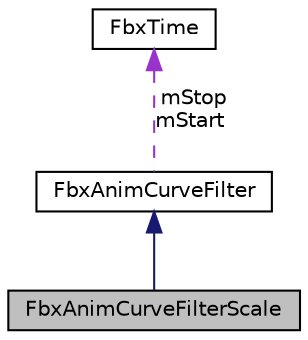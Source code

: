 digraph "FbxAnimCurveFilterScale"
{
  edge [fontname="Helvetica",fontsize="10",labelfontname="Helvetica",labelfontsize="10"];
  node [fontname="Helvetica",fontsize="10",shape=record];
  Node2 [label="FbxAnimCurveFilterScale",height=0.2,width=0.4,color="black", fillcolor="grey75", style="filled", fontcolor="black"];
  Node3 -> Node2 [dir="back",color="midnightblue",fontsize="10",style="solid"];
  Node3 [label="FbxAnimCurveFilter",height=0.2,width=0.4,color="black", fillcolor="white", style="filled",URL="$class_fbx_anim_curve_filter.html"];
  Node4 -> Node3 [dir="back",color="darkorchid3",fontsize="10",style="dashed",label=" mStop\nmStart" ];
  Node4 [label="FbxTime",height=0.2,width=0.4,color="black", fillcolor="white", style="filled",URL="$class_fbx_time.html"];
}
